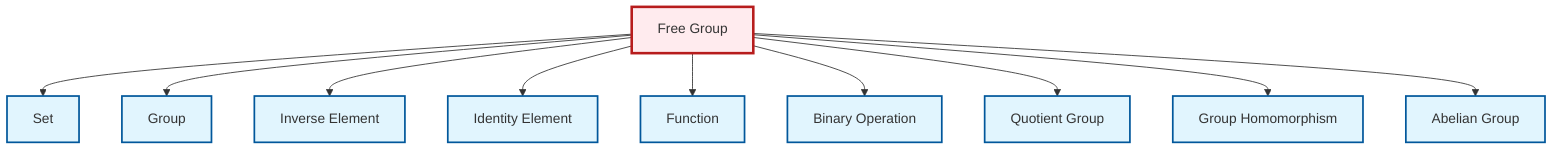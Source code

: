 graph TD
    classDef definition fill:#e1f5fe,stroke:#01579b,stroke-width:2px
    classDef theorem fill:#f3e5f5,stroke:#4a148c,stroke-width:2px
    classDef axiom fill:#fff3e0,stroke:#e65100,stroke-width:2px
    classDef example fill:#e8f5e9,stroke:#1b5e20,stroke-width:2px
    classDef current fill:#ffebee,stroke:#b71c1c,stroke-width:3px
    def-set["Set"]:::definition
    def-homomorphism["Group Homomorphism"]:::definition
    def-abelian-group["Abelian Group"]:::definition
    def-binary-operation["Binary Operation"]:::definition
    def-quotient-group["Quotient Group"]:::definition
    def-free-group["Free Group"]:::definition
    def-identity-element["Identity Element"]:::definition
    def-function["Function"]:::definition
    def-group["Group"]:::definition
    def-inverse-element["Inverse Element"]:::definition
    def-free-group --> def-set
    def-free-group --> def-group
    def-free-group --> def-inverse-element
    def-free-group --> def-identity-element
    def-free-group --> def-function
    def-free-group --> def-binary-operation
    def-free-group --> def-quotient-group
    def-free-group --> def-homomorphism
    def-free-group --> def-abelian-group
    class def-free-group current